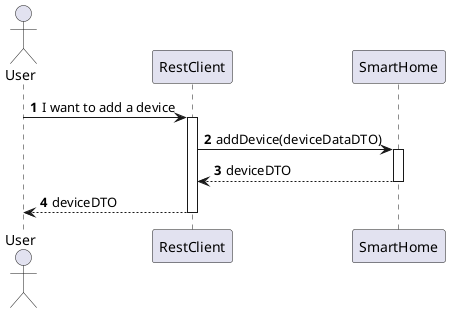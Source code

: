 @startuml
'https://plantuml.com/sequence-diagram

!pragma layout smetana

autonumber

actor "User" as User
participant "RestClient" as RC
participant "SmartHome" as SH


User -> RC : I want to add a device
activate RC

RC -> SH : addDevice(deviceDataDTO)
activate SH

SH --> RC : deviceDTO
deactivate SH

RC --> User : deviceDTO
deactivate RC
@enduml